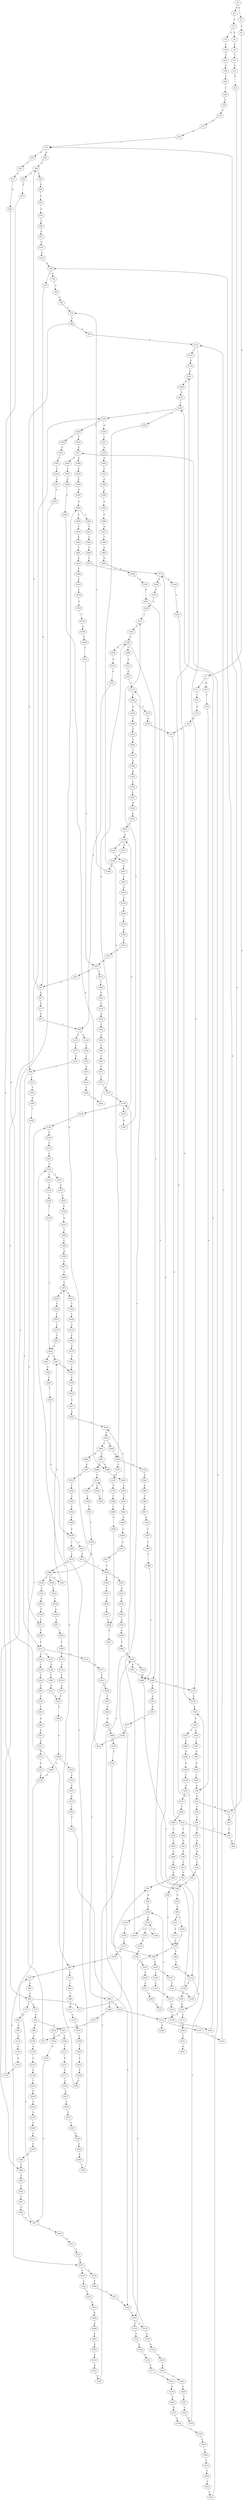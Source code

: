 strict digraph  {
	S0 -> S1 [ label = G ];
	S0 -> S2 [ label = C ];
	S1 -> S3 [ label = T ];
	S2 -> S4 [ label = C ];
	S3 -> S5 [ label = A ];
	S3 -> S6 [ label = G ];
	S4 -> S7 [ label = G ];
	S5 -> S8 [ label = C ];
	S6 -> S9 [ label = G ];
	S7 -> S10 [ label = G ];
	S7 -> S11 [ label = C ];
	S8 -> S12 [ label = T ];
	S9 -> S13 [ label = T ];
	S10 -> S14 [ label = T ];
	S11 -> S15 [ label = T ];
	S12 -> S16 [ label = A ];
	S13 -> S17 [ label = G ];
	S14 -> S18 [ label = G ];
	S15 -> S19 [ label = G ];
	S16 -> S20 [ label = T ];
	S17 -> S21 [ label = G ];
	S18 -> S22 [ label = G ];
	S19 -> S23 [ label = G ];
	S20 -> S24 [ label = T ];
	S21 -> S25 [ label = A ];
	S22 -> S25 [ label = A ];
	S22 -> S26 [ label = T ];
	S23 -> S27 [ label = A ];
	S24 -> S28 [ label = G ];
	S25 -> S29 [ label = A ];
	S26 -> S30 [ label = T ];
	S27 -> S31 [ label = A ];
	S28 -> S32 [ label = G ];
	S29 -> S33 [ label = C ];
	S29 -> S34 [ label = G ];
	S30 -> S35 [ label = A ];
	S31 -> S36 [ label = T ];
	S31 -> S34 [ label = G ];
	S32 -> S37 [ label = A ];
	S33 -> S38 [ label = G ];
	S33 -> S39 [ label = C ];
	S34 -> S40 [ label = A ];
	S35 -> S41 [ label = G ];
	S36 -> S42 [ label = G ];
	S37 -> S43 [ label = A ];
	S38 -> S44 [ label = G ];
	S39 -> S45 [ label = T ];
	S40 -> S46 [ label = A ];
	S41 -> S47 [ label = A ];
	S42 -> S48 [ label = G ];
	S43 -> S33 [ label = C ];
	S44 -> S49 [ label = T ];
	S44 -> S50 [ label = C ];
	S45 -> S51 [ label = C ];
	S46 -> S52 [ label = G ];
	S46 -> S53 [ label = C ];
	S47 -> S54 [ label = A ];
	S48 -> S55 [ label = G ];
	S49 -> S56 [ label = A ];
	S50 -> S57 [ label = A ];
	S51 -> S58 [ label = G ];
	S52 -> S59 [ label = T ];
	S53 -> S60 [ label = G ];
	S54 -> S61 [ label = G ];
	S55 -> S62 [ label = G ];
	S56 -> S63 [ label = C ];
	S57 -> S64 [ label = C ];
	S58 -> S65 [ label = G ];
	S59 -> S66 [ label = G ];
	S60 -> S67 [ label = A ];
	S60 -> S44 [ label = G ];
	S61 -> S68 [ label = G ];
	S62 -> S69 [ label = T ];
	S63 -> S70 [ label = G ];
	S64 -> S71 [ label = G ];
	S64 -> S72 [ label = C ];
	S64 -> S73 [ label = T ];
	S65 -> S74 [ label = G ];
	S65 -> S75 [ label = C ];
	S66 -> S76 [ label = T ];
	S67 -> S77 [ label = G ];
	S68 -> S78 [ label = G ];
	S69 -> S79 [ label = C ];
	S70 -> S80 [ label = A ];
	S71 -> S81 [ label = C ];
	S72 -> S82 [ label = G ];
	S73 -> S83 [ label = G ];
	S74 -> S84 [ label = C ];
	S75 -> S85 [ label = A ];
	S76 -> S86 [ label = C ];
	S77 -> S87 [ label = G ];
	S78 -> S88 [ label = G ];
	S79 -> S89 [ label = C ];
	S79 -> S90 [ label = T ];
	S80 -> S91 [ label = A ];
	S81 -> S92 [ label = G ];
	S82 -> S93 [ label = A ];
	S82 -> S94 [ label = G ];
	S83 -> S95 [ label = G ];
	S84 -> S96 [ label = T ];
	S85 -> S64 [ label = C ];
	S86 -> S97 [ label = G ];
	S86 -> S98 [ label = C ];
	S87 -> S99 [ label = T ];
	S88 -> S100 [ label = T ];
	S88 -> S101 [ label = G ];
	S89 -> S102 [ label = C ];
	S89 -> S103 [ label = G ];
	S90 -> S104 [ label = C ];
	S91 -> S105 [ label = G ];
	S92 -> S106 [ label = C ];
	S93 -> S107 [ label = G ];
	S93 -> S108 [ label = A ];
	S94 -> S109 [ label = G ];
	S95 -> S110 [ label = G ];
	S96 -> S111 [ label = C ];
	S97 -> S112 [ label = T ];
	S98 -> S113 [ label = T ];
	S98 -> S114 [ label = C ];
	S99 -> S115 [ label = G ];
	S99 -> S116 [ label = A ];
	S100 -> S79 [ label = C ];
	S101 -> S117 [ label = T ];
	S102 -> S118 [ label = G ];
	S102 -> S119 [ label = A ];
	S103 -> S120 [ label = C ];
	S103 -> S121 [ label = T ];
	S104 -> S122 [ label = T ];
	S105 -> S123 [ label = A ];
	S106 -> S124 [ label = C ];
	S106 -> S125 [ label = G ];
	S107 -> S126 [ label = T ];
	S108 -> S127 [ label = T ];
	S109 -> S128 [ label = A ];
	S110 -> S129 [ label = A ];
	S111 -> S130 [ label = A ];
	S112 -> S131 [ label = C ];
	S112 -> S132 [ label = G ];
	S113 -> S133 [ label = G ];
	S113 -> S134 [ label = A ];
	S113 -> S135 [ label = T ];
	S114 -> S136 [ label = T ];
	S115 -> S137 [ label = T ];
	S116 -> S138 [ label = T ];
	S117 -> S79 [ label = C ];
	S118 -> S139 [ label = A ];
	S118 -> S140 [ label = G ];
	S119 -> S141 [ label = G ];
	S120 -> S142 [ label = C ];
	S121 -> S143 [ label = C ];
	S122 -> S144 [ label = C ];
	S122 -> S145 [ label = G ];
	S123 -> S46 [ label = A ];
	S124 -> S146 [ label = T ];
	S125 -> S147 [ label = T ];
	S125 -> S148 [ label = C ];
	S125 -> S149 [ label = G ];
	S126 -> S150 [ label = C ];
	S127 -> S151 [ label = G ];
	S128 -> S152 [ label = A ];
	S129 -> S153 [ label = A ];
	S130 -> S154 [ label = C ];
	S131 -> S155 [ label = G ];
	S132 -> S156 [ label = G ];
	S133 -> S157 [ label = G ];
	S134 -> S158 [ label = C ];
	S135 -> S159 [ label = G ];
	S136 -> S160 [ label = G ];
	S137 -> S161 [ label = C ];
	S138 -> S162 [ label = A ];
	S139 -> S163 [ label = A ];
	S139 -> S164 [ label = G ];
	S140 -> S165 [ label = A ];
	S141 -> S166 [ label = A ];
	S142 -> S167 [ label = G ];
	S143 -> S168 [ label = G ];
	S144 -> S169 [ label = T ];
	S144 -> S170 [ label = G ];
	S145 -> S171 [ label = A ];
	S145 -> S172 [ label = T ];
	S146 -> S173 [ label = C ];
	S147 -> S174 [ label = C ];
	S148 -> S125 [ label = G ];
	S149 -> S175 [ label = C ];
	S150 -> S176 [ label = C ];
	S151 -> S177 [ label = T ];
	S152 -> S178 [ label = T ];
	S153 -> S179 [ label = C ];
	S154 -> S180 [ label = G ];
	S155 -> S181 [ label = G ];
	S156 -> S182 [ label = T ];
	S157 -> S183 [ label = C ];
	S158 -> S184 [ label = T ];
	S159 -> S185 [ label = T ];
	S160 -> S186 [ label = T ];
	S161 -> S98 [ label = C ];
	S162 -> S187 [ label = A ];
	S163 -> S188 [ label = A ];
	S163 -> S189 [ label = G ];
	S164 -> S126 [ label = T ];
	S165 -> S190 [ label = G ];
	S166 -> S191 [ label = G ];
	S167 -> S192 [ label = G ];
	S168 -> S181 [ label = G ];
	S169 -> S145 [ label = G ];
	S170 -> S193 [ label = A ];
	S170 -> S194 [ label = T ];
	S171 -> S195 [ label = G ];
	S172 -> S196 [ label = A ];
	S172 -> S197 [ label = C ];
	S173 -> S198 [ label = G ];
	S174 -> S199 [ label = G ];
	S175 -> S200 [ label = T ];
	S176 -> S201 [ label = A ];
	S177 -> S202 [ label = A ];
	S178 -> S203 [ label = T ];
	S179 -> S204 [ label = T ];
	S180 -> S205 [ label = T ];
	S181 -> S206 [ label = A ];
	S182 -> S207 [ label = A ];
	S183 -> S208 [ label = C ];
	S184 -> S209 [ label = A ];
	S185 -> S210 [ label = A ];
	S186 -> S211 [ label = C ];
	S187 -> S212 [ label = G ];
	S188 -> S213 [ label = G ];
	S188 -> S214 [ label = C ];
	S189 -> S215 [ label = T ];
	S190 -> S216 [ label = G ];
	S191 -> S217 [ label = C ];
	S192 -> S218 [ label = A ];
	S193 -> S219 [ label = A ];
	S194 -> S220 [ label = G ];
	S195 -> S221 [ label = T ];
	S197 -> S222 [ label = G ];
	S198 -> S65 [ label = G ];
	S199 -> S223 [ label = A ];
	S200 -> S224 [ label = A ];
	S200 -> S225 [ label = G ];
	S201 -> S226 [ label = G ];
	S202 -> S227 [ label = G ];
	S203 -> S228 [ label = G ];
	S204 -> S229 [ label = G ];
	S204 -> S230 [ label = A ];
	S205 -> S231 [ label = C ];
	S206 -> S232 [ label = A ];
	S207 -> S233 [ label = T ];
	S207 -> S234 [ label = C ];
	S208 -> S235 [ label = T ];
	S209 -> S236 [ label = C ];
	S210 -> S237 [ label = G ];
	S211 -> S238 [ label = C ];
	S212 -> S239 [ label = T ];
	S213 -> S240 [ label = T ];
	S214 -> S241 [ label = C ];
	S215 -> S242 [ label = C ];
	S216 -> S243 [ label = C ];
	S217 -> S244 [ label = C ];
	S218 -> S245 [ label = A ];
	S219 -> S246 [ label = G ];
	S220 -> S156 [ label = G ];
	S221 -> S247 [ label = A ];
	S222 -> S112 [ label = T ];
	S223 -> S248 [ label = C ];
	S224 -> S249 [ label = T ];
	S225 -> S250 [ label = G ];
	S226 -> S251 [ label = T ];
	S226 -> S252 [ label = C ];
	S227 -> S253 [ label = T ];
	S228 -> S254 [ label = A ];
	S229 -> S255 [ label = C ];
	S229 -> S256 [ label = G ];
	S230 -> S257 [ label = C ];
	S231 -> S258 [ label = C ];
	S232 -> S259 [ label = C ];
	S233 -> S260 [ label = G ];
	S234 -> S261 [ label = C ];
	S235 -> S262 [ label = G ];
	S236 -> S263 [ label = C ];
	S237 -> S264 [ label = G ];
	S238 -> S113 [ label = T ];
	S239 -> S265 [ label = C ];
	S240 -> S266 [ label = G ];
	S241 -> S267 [ label = C ];
	S242 -> S268 [ label = G ];
	S243 -> S269 [ label = G ];
	S244 -> S270 [ label = A ];
	S245 -> S259 [ label = C ];
	S246 -> S215 [ label = T ];
	S248 -> S271 [ label = G ];
	S249 -> S272 [ label = A ];
	S250 -> S27 [ label = A ];
	S251 -> S273 [ label = A ];
	S252 -> S274 [ label = T ];
	S253 -> S275 [ label = T ];
	S254 -> S276 [ label = A ];
	S255 -> S277 [ label = A ];
	S256 -> S278 [ label = A ];
	S257 -> S279 [ label = A ];
	S258 -> S280 [ label = A ];
	S259 -> S281 [ label = A ];
	S259 -> S204 [ label = T ];
	S260 -> S282 [ label = A ];
	S261 -> S283 [ label = G ];
	S262 -> S284 [ label = G ];
	S263 -> S285 [ label = A ];
	S264 -> S286 [ label = A ];
	S265 -> S268 [ label = G ];
	S266 -> S76 [ label = T ];
	S267 -> S287 [ label = C ];
	S268 -> S288 [ label = C ];
	S268 -> S289 [ label = T ];
	S268 -> S290 [ label = A ];
	S269 -> S291 [ label = T ];
	S270 -> S292 [ label = C ];
	S271 -> S293 [ label = C ];
	S272 -> S294 [ label = G ];
	S273 -> S295 [ label = G ];
	S274 -> S296 [ label = T ];
	S275 -> S297 [ label = T ];
	S276 -> S298 [ label = C ];
	S277 -> S299 [ label = G ];
	S277 -> S300 [ label = A ];
	S278 -> S301 [ label = C ];
	S279 -> S302 [ label = A ];
	S280 -> S226 [ label = G ];
	S281 -> S303 [ label = G ];
	S282 -> S304 [ label = G ];
	S283 -> S305 [ label = G ];
	S284 -> S306 [ label = G ];
	S285 -> S307 [ label = G ];
	S286 -> S308 [ label = G ];
	S286 -> S309 [ label = A ];
	S287 -> S310 [ label = G ];
	S288 -> S311 [ label = G ];
	S289 -> S312 [ label = A ];
	S289 -> S132 [ label = G ];
	S290 -> S313 [ label = G ];
	S291 -> S314 [ label = G ];
	S292 -> S315 [ label = G ];
	S293 -> S316 [ label = G ];
	S294 -> S317 [ label = T ];
	S295 -> S318 [ label = G ];
	S296 -> S319 [ label = C ];
	S297 -> S320 [ label = C ];
	S298 -> S321 [ label = C ];
	S299 -> S322 [ label = A ];
	S300 -> S323 [ label = C ];
	S301 -> S324 [ label = C ];
	S302 -> S325 [ label = C ];
	S303 -> S326 [ label = G ];
	S303 -> S327 [ label = C ];
	S304 -> S328 [ label = C ];
	S305 -> S329 [ label = T ];
	S306 -> S330 [ label = T ];
	S307 -> S331 [ label = G ];
	S308 -> S332 [ label = A ];
	S309 -> S333 [ label = A ];
	S310 -> S334 [ label = A ];
	S311 -> S335 [ label = G ];
	S312 -> S336 [ label = A ];
	S313 -> S337 [ label = G ];
	S314 -> S338 [ label = G ];
	S315 -> S339 [ label = G ];
	S316 -> S106 [ label = C ];
	S317 -> S340 [ label = A ];
	S318 -> S341 [ label = G ];
	S319 -> S342 [ label = A ];
	S320 -> S343 [ label = A ];
	S321 -> S344 [ label = C ];
	S322 -> S345 [ label = C ];
	S323 -> S346 [ label = C ];
	S324 -> S347 [ label = C ];
	S325 -> S348 [ label = G ];
	S326 -> S349 [ label = A ];
	S327 -> S350 [ label = C ];
	S328 -> S351 [ label = G ];
	S329 -> S18 [ label = G ];
	S330 -> S352 [ label = C ];
	S331 -> S353 [ label = A ];
	S332 -> S354 [ label = G ];
	S333 -> S355 [ label = G ];
	S334 -> S356 [ label = C ];
	S335 -> S175 [ label = C ];
	S336 -> S357 [ label = G ];
	S337 -> S99 [ label = T ];
	S338 -> S182 [ label = T ];
	S339 -> S358 [ label = T ];
	S340 -> S359 [ label = G ];
	S341 -> S360 [ label = T ];
	S342 -> S361 [ label = T ];
	S342 -> S362 [ label = C ];
	S343 -> S363 [ label = C ];
	S344 -> S364 [ label = G ];
	S345 -> S365 [ label = G ];
	S346 -> S366 [ label = A ];
	S347 -> S367 [ label = G ];
	S348 -> S368 [ label = A ];
	S349 -> S369 [ label = A ];
	S350 -> S370 [ label = G ];
	S351 -> S371 [ label = G ];
	S352 -> S89 [ label = C ];
	S353 -> S372 [ label = G ];
	S354 -> S373 [ label = T ];
	S354 -> S374 [ label = G ];
	S355 -> S375 [ label = G ];
	S356 -> S376 [ label = T ];
	S357 -> S377 [ label = A ];
	S358 -> S378 [ label = T ];
	S359 -> S379 [ label = C ];
	S360 -> S380 [ label = C ];
	S361 -> S381 [ label = C ];
	S362 -> S382 [ label = G ];
	S363 -> S383 [ label = T ];
	S364 -> S384 [ label = T ];
	S365 -> S385 [ label = G ];
	S366 -> S386 [ label = G ];
	S367 -> S384 [ label = T ];
	S368 -> S387 [ label = A ];
	S369 -> S388 [ label = T ];
	S370 -> S389 [ label = T ];
	S371 -> S390 [ label = T ];
	S372 -> S332 [ label = A ];
	S373 -> S391 [ label = C ];
	S374 -> S392 [ label = T ];
	S375 -> S393 [ label = T ];
	S376 -> S394 [ label = A ];
	S377 -> S395 [ label = C ];
	S378 -> S396 [ label = A ];
	S379 -> S397 [ label = C ];
	S380 -> S398 [ label = A ];
	S381 -> S399 [ label = C ];
	S382 -> S400 [ label = C ];
	S383 -> S401 [ label = C ];
	S384 -> S402 [ label = C ];
	S385 -> S403 [ label = C ];
	S385 -> S404 [ label = A ];
	S386 -> S405 [ label = A ];
	S387 -> S406 [ label = A ];
	S388 -> S407 [ label = A ];
	S389 -> S408 [ label = C ];
	S390 -> S409 [ label = C ];
	S391 -> S410 [ label = A ];
	S392 -> S411 [ label = C ];
	S393 -> S412 [ label = C ];
	S394 -> S413 [ label = G ];
	S395 -> S414 [ label = G ];
	S396 -> S415 [ label = C ];
	S397 -> S416 [ label = G ];
	S398 -> S417 [ label = C ];
	S399 -> S418 [ label = A ];
	S400 -> S419 [ label = C ];
	S401 -> S420 [ label = G ];
	S401 -> S421 [ label = C ];
	S402 -> S422 [ label = T ];
	S403 -> S423 [ label = T ];
	S404 -> S424 [ label = C ];
	S405 -> S425 [ label = C ];
	S405 -> S426 [ label = A ];
	S406 -> S427 [ label = A ];
	S407 -> S428 [ label = G ];
	S408 -> S429 [ label = C ];
	S409 -> S430 [ label = G ];
	S410 -> S431 [ label = G ];
	S411 -> S432 [ label = C ];
	S412 -> S432 [ label = C ];
	S413 -> S433 [ label = A ];
	S414 -> S385 [ label = G ];
	S415 -> S434 [ label = T ];
	S416 -> S435 [ label = A ];
	S417 -> S436 [ label = T ];
	S418 -> S437 [ label = G ];
	S419 -> S438 [ label = C ];
	S420 -> S439 [ label = C ];
	S421 -> S440 [ label = T ];
	S422 -> S441 [ label = C ];
	S423 -> S442 [ label = C ];
	S424 -> S443 [ label = A ];
	S425 -> S444 [ label = T ];
	S426 -> S445 [ label = C ];
	S427 -> S446 [ label = C ];
	S428 -> S447 [ label = T ];
	S429 -> S448 [ label = T ];
	S430 -> S449 [ label = C ];
	S431 -> S450 [ label = G ];
	S432 -> S102 [ label = C ];
	S433 -> S451 [ label = A ];
	S434 -> S452 [ label = G ];
	S435 -> S453 [ label = A ];
	S436 -> S401 [ label = C ];
	S437 -> S454 [ label = A ];
	S438 -> S455 [ label = A ];
	S438 -> S456 [ label = T ];
	S439 -> S457 [ label = T ];
	S440 -> S458 [ label = T ];
	S441 -> S459 [ label = G ];
	S442 -> S460 [ label = T ];
	S443 -> S461 [ label = C ];
	S444 -> S462 [ label = C ];
	S445 -> S463 [ label = C ];
	S445 -> S464 [ label = A ];
	S446 -> S465 [ label = A ];
	S447 -> S466 [ label = C ];
	S448 -> S467 [ label = C ];
	S449 -> S468 [ label = A ];
	S450 -> S469 [ label = A ];
	S451 -> S470 [ label = T ];
	S451 -> S471 [ label = C ];
	S452 -> S472 [ label = C ];
	S453 -> S188 [ label = A ];
	S454 -> S426 [ label = A ];
	S455 -> S473 [ label = T ];
	S456 -> S474 [ label = T ];
	S457 -> S475 [ label = T ];
	S458 -> S476 [ label = T ];
	S459 -> S477 [ label = G ];
	S460 -> S478 [ label = C ];
	S461 -> S479 [ label = A ];
	S462 -> S480 [ label = C ];
	S463 -> S481 [ label = A ];
	S463 -> S482 [ label = G ];
	S464 -> S303 [ label = G ];
	S465 -> S483 [ label = G ];
	S466 -> S484 [ label = T ];
	S467 -> S485 [ label = T ];
	S468 -> S486 [ label = C ];
	S469 -> S487 [ label = C ];
	S470 -> S488 [ label = C ];
	S471 -> S60 [ label = G ];
	S472 -> S277 [ label = A ];
	S473 -> S489 [ label = C ];
	S474 -> S490 [ label = C ];
	S475 -> S491 [ label = C ];
	S476 -> S492 [ label = C ];
	S477 -> S493 [ label = A ];
	S477 -> S75 [ label = C ];
	S478 -> S170 [ label = G ];
	S479 -> S494 [ label = C ];
	S480 -> S495 [ label = C ];
	S481 -> S386 [ label = G ];
	S481 -> S496 [ label = C ];
	S482 -> S497 [ label = G ];
	S483 -> S498 [ label = A ];
	S484 -> S499 [ label = C ];
	S485 -> S500 [ label = T ];
	S485 -> S501 [ label = G ];
	S486 -> S502 [ label = G ];
	S487 -> S503 [ label = C ];
	S488 -> S504 [ label = G ];
	S489 -> S505 [ label = T ];
	S489 -> S506 [ label = G ];
	S490 -> S507 [ label = A ];
	S490 -> S508 [ label = C ];
	S490 -> S509 [ label = G ];
	S491 -> S342 [ label = A ];
	S492 -> S510 [ label = A ];
	S493 -> S511 [ label = G ];
	S494 -> S512 [ label = C ];
	S495 -> S513 [ label = A ];
	S496 -> S514 [ label = C ];
	S497 -> S515 [ label = A ];
	S498 -> S516 [ label = A ];
	S499 -> S122 [ label = T ];
	S500 -> S517 [ label = C ];
	S501 -> S172 [ label = T ];
	S502 -> S81 [ label = C ];
	S503 -> S518 [ label = A ];
	S504 -> S519 [ label = G ];
	S505 -> S520 [ label = G ];
	S506 -> S521 [ label = T ];
	S507 -> S361 [ label = T ];
	S508 -> S522 [ label = T ];
	S509 -> S523 [ label = A ];
	S510 -> S524 [ label = T ];
	S511 -> S525 [ label = A ];
	S512 -> S526 [ label = T ];
	S513 -> S527 [ label = T ];
	S514 -> S528 [ label = C ];
	S514 -> S529 [ label = A ];
	S515 -> S530 [ label = C ];
	S516 -> S531 [ label = G ];
	S517 -> S532 [ label = T ];
	S518 -> S533 [ label = G ];
	S519 -> S534 [ label = G ];
	S520 -> S535 [ label = C ];
	S521 -> S536 [ label = C ];
	S522 -> S537 [ label = G ];
	S523 -> S538 [ label = T ];
	S524 -> S381 [ label = C ];
	S525 -> S354 [ label = G ];
	S526 -> S539 [ label = C ];
	S527 -> S489 [ label = C ];
	S528 -> S540 [ label = C ];
	S529 -> S541 [ label = C ];
	S530 -> S542 [ label = G ];
	S531 -> S68 [ label = G ];
	S532 -> S543 [ label = C ];
	S533 -> S544 [ label = T ];
	S534 -> S545 [ label = T ];
	S535 -> S546 [ label = C ];
	S536 -> S547 [ label = C ];
	S537 -> S548 [ label = T ];
	S538 -> S549 [ label = C ];
	S539 -> S550 [ label = T ];
	S540 -> S551 [ label = T ];
	S541 -> S514 [ label = C ];
	S542 -> S552 [ label = C ];
	S543 -> S553 [ label = G ];
	S544 -> S554 [ label = C ];
	S545 -> S555 [ label = A ];
	S546 -> S556 [ label = A ];
	S547 -> S448 [ label = T ];
	S548 -> S211 [ label = C ];
	S549 -> S557 [ label = G ];
	S550 -> S558 [ label = A ];
	S551 -> S559 [ label = T ];
	S552 -> S560 [ label = C ];
	S553 -> S477 [ label = G ];
	S554 -> S561 [ label = G ];
	S554 -> S562 [ label = T ];
	S555 -> S563 [ label = T ];
	S556 -> S564 [ label = G ];
	S557 -> S565 [ label = T ];
	S558 -> S566 [ label = G ];
	S559 -> S490 [ label = C ];
	S560 -> S438 [ label = C ];
	S561 -> S289 [ label = T ];
	S562 -> S499 [ label = C ];
	S563 -> S567 [ label = C ];
	S564 -> S568 [ label = T ];
	S565 -> S569 [ label = T ];
	S566 -> S570 [ label = A ];
	S567 -> S571 [ label = C ];
	S568 -> S554 [ label = C ];
	S569 -> S572 [ label = T ];
	S570 -> S451 [ label = A ];
	S571 -> S573 [ label = C ];
	S572 -> S574 [ label = G ];
	S573 -> S575 [ label = G ];
	S574 -> S576 [ label = T ];
	S575 -> S139 [ label = A ];
	S576 -> S577 [ label = A ];
	S577 -> S237 [ label = G ];
}
